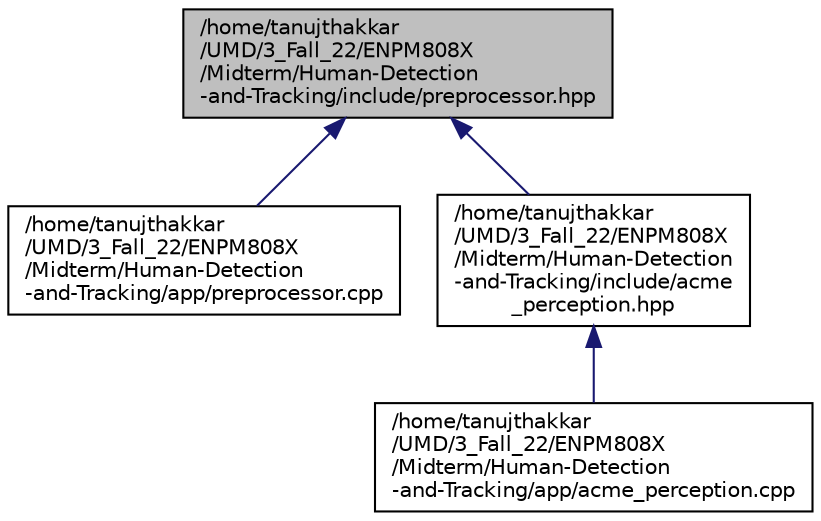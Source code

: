 digraph "/home/tanujthakkar/UMD/3_Fall_22/ENPM808X/Midterm/Human-Detection-and-Tracking/include/preprocessor.hpp"
{
 // LATEX_PDF_SIZE
  edge [fontname="Helvetica",fontsize="10",labelfontname="Helvetica",labelfontsize="10"];
  node [fontname="Helvetica",fontsize="10",shape=record];
  Node1 [label="/home/tanujthakkar\l/UMD/3_Fall_22/ENPM808X\l/Midterm/Human-Detection\l-and-Tracking/include/preprocessor.hpp",height=0.2,width=0.4,color="black", fillcolor="grey75", style="filled", fontcolor="black",tooltip="header file for Preprocessor class"];
  Node1 -> Node2 [dir="back",color="midnightblue",fontsize="10",style="solid",fontname="Helvetica"];
  Node2 [label="/home/tanujthakkar\l/UMD/3_Fall_22/ENPM808X\l/Midterm/Human-Detection\l-and-Tracking/app/preprocessor.cpp",height=0.2,width=0.4,color="black", fillcolor="white", style="filled",URL="$preprocessor_8cpp.html",tooltip="file containing Preprocessor class definition"];
  Node1 -> Node3 [dir="back",color="midnightblue",fontsize="10",style="solid",fontname="Helvetica"];
  Node3 [label="/home/tanujthakkar\l/UMD/3_Fall_22/ENPM808X\l/Midterm/Human-Detection\l-and-Tracking/include/acme\l_perception.hpp",height=0.2,width=0.4,color="black", fillcolor="white", style="filled",URL="$acme__perception_8hpp.html",tooltip="header file for Tracker class"];
  Node3 -> Node4 [dir="back",color="midnightblue",fontsize="10",style="solid",fontname="Helvetica"];
  Node4 [label="/home/tanujthakkar\l/UMD/3_Fall_22/ENPM808X\l/Midterm/Human-Detection\l-and-Tracking/app/acme_perception.cpp",height=0.2,width=0.4,color="black", fillcolor="white", style="filled",URL="$acme__perception_8cpp.html",tooltip="file containing AcmePerception definition"];
}
